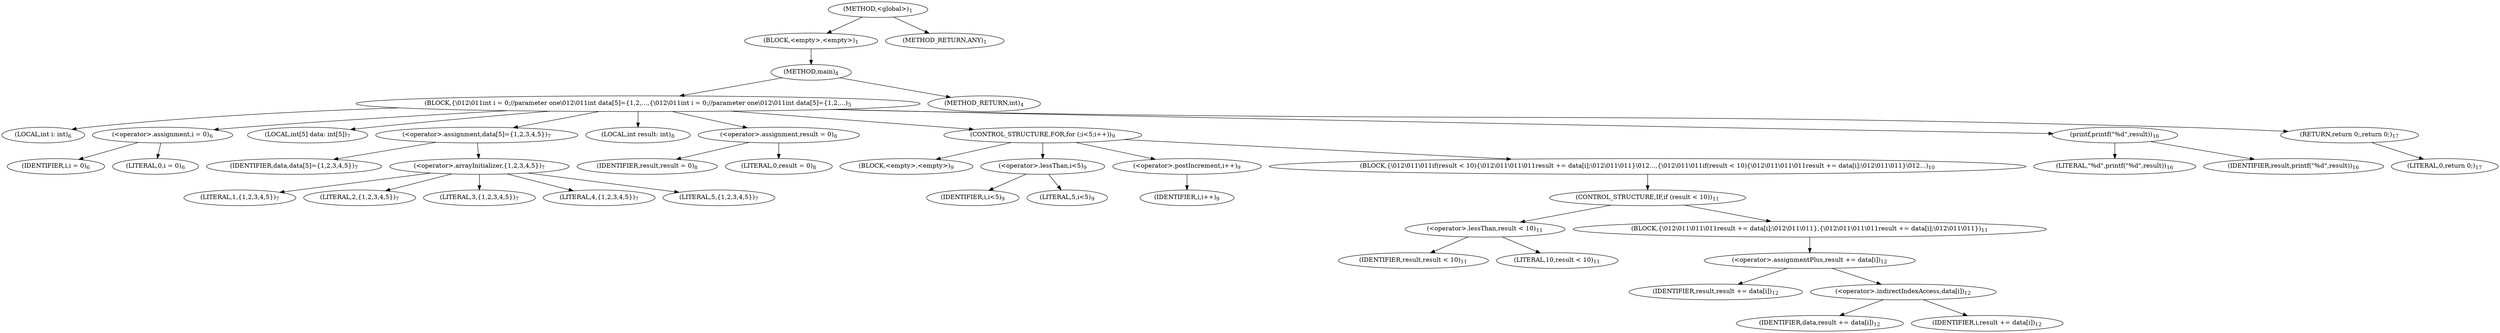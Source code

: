 digraph "&lt;global&gt;" {  
"7" [label = <(METHOD,&lt;global&gt;)<SUB>1</SUB>> ]
"8" [label = <(BLOCK,&lt;empty&gt;,&lt;empty&gt;)<SUB>1</SUB>> ]
"9" [label = <(METHOD,main)<SUB>4</SUB>> ]
"10" [label = <(BLOCK,{\012\011int i = 0;//parameter one\012\011int data[5]={1,2,...,{\012\011int i = 0;//parameter one\012\011int data[5]={1,2,...)<SUB>5</SUB>> ]
"11" [label = <(LOCAL,int i: int)<SUB>6</SUB>> ]
"12" [label = <(&lt;operator&gt;.assignment,i = 0)<SUB>6</SUB>> ]
"13" [label = <(IDENTIFIER,i,i = 0)<SUB>6</SUB>> ]
"14" [label = <(LITERAL,0,i = 0)<SUB>6</SUB>> ]
"15" [label = <(LOCAL,int[5] data: int[5])<SUB>7</SUB>> ]
"16" [label = <(&lt;operator&gt;.assignment,data[5]={1,2,3,4,5})<SUB>7</SUB>> ]
"17" [label = <(IDENTIFIER,data,data[5]={1,2,3,4,5})<SUB>7</SUB>> ]
"18" [label = <(&lt;operator&gt;.arrayInitializer,{1,2,3,4,5})<SUB>7</SUB>> ]
"19" [label = <(LITERAL,1,{1,2,3,4,5})<SUB>7</SUB>> ]
"20" [label = <(LITERAL,2,{1,2,3,4,5})<SUB>7</SUB>> ]
"21" [label = <(LITERAL,3,{1,2,3,4,5})<SUB>7</SUB>> ]
"22" [label = <(LITERAL,4,{1,2,3,4,5})<SUB>7</SUB>> ]
"23" [label = <(LITERAL,5,{1,2,3,4,5})<SUB>7</SUB>> ]
"24" [label = <(LOCAL,int result: int)<SUB>8</SUB>> ]
"25" [label = <(&lt;operator&gt;.assignment,result = 0)<SUB>8</SUB>> ]
"26" [label = <(IDENTIFIER,result,result = 0)<SUB>8</SUB>> ]
"27" [label = <(LITERAL,0,result = 0)<SUB>8</SUB>> ]
"28" [label = <(CONTROL_STRUCTURE,FOR,for (;i&lt;5;i++))<SUB>9</SUB>> ]
"29" [label = <(BLOCK,&lt;empty&gt;,&lt;empty&gt;)<SUB>9</SUB>> ]
"30" [label = <(&lt;operator&gt;.lessThan,i&lt;5)<SUB>9</SUB>> ]
"31" [label = <(IDENTIFIER,i,i&lt;5)<SUB>9</SUB>> ]
"32" [label = <(LITERAL,5,i&lt;5)<SUB>9</SUB>> ]
"33" [label = <(&lt;operator&gt;.postIncrement,i++)<SUB>9</SUB>> ]
"34" [label = <(IDENTIFIER,i,i++)<SUB>9</SUB>> ]
"35" [label = <(BLOCK,{\012\011\011if(result &lt; 10){\012\011\011\011result += data[i];\012\011\011}\012...,{\012\011\011if(result &lt; 10){\012\011\011\011result += data[i];\012\011\011}\012...)<SUB>10</SUB>> ]
"36" [label = <(CONTROL_STRUCTURE,IF,if (result &lt; 10))<SUB>11</SUB>> ]
"37" [label = <(&lt;operator&gt;.lessThan,result &lt; 10)<SUB>11</SUB>> ]
"38" [label = <(IDENTIFIER,result,result &lt; 10)<SUB>11</SUB>> ]
"39" [label = <(LITERAL,10,result &lt; 10)<SUB>11</SUB>> ]
"40" [label = <(BLOCK,{\012\011\011\011result += data[i];\012\011\011},{\012\011\011\011result += data[i];\012\011\011})<SUB>11</SUB>> ]
"41" [label = <(&lt;operator&gt;.assignmentPlus,result += data[i])<SUB>12</SUB>> ]
"42" [label = <(IDENTIFIER,result,result += data[i])<SUB>12</SUB>> ]
"43" [label = <(&lt;operator&gt;.indirectIndexAccess,data[i])<SUB>12</SUB>> ]
"44" [label = <(IDENTIFIER,data,result += data[i])<SUB>12</SUB>> ]
"45" [label = <(IDENTIFIER,i,result += data[i])<SUB>12</SUB>> ]
"46" [label = <(printf,printf(&quot;%d&quot;,result))<SUB>16</SUB>> ]
"47" [label = <(LITERAL,&quot;%d&quot;,printf(&quot;%d&quot;,result))<SUB>16</SUB>> ]
"48" [label = <(IDENTIFIER,result,printf(&quot;%d&quot;,result))<SUB>16</SUB>> ]
"49" [label = <(RETURN,return 0;,return 0;)<SUB>17</SUB>> ]
"50" [label = <(LITERAL,0,return 0;)<SUB>17</SUB>> ]
"51" [label = <(METHOD_RETURN,int)<SUB>4</SUB>> ]
"53" [label = <(METHOD_RETURN,ANY)<SUB>1</SUB>> ]
  "7" -> "8" 
  "7" -> "53" 
  "8" -> "9" 
  "9" -> "10" 
  "9" -> "51" 
  "10" -> "11" 
  "10" -> "12" 
  "10" -> "15" 
  "10" -> "16" 
  "10" -> "24" 
  "10" -> "25" 
  "10" -> "28" 
  "10" -> "46" 
  "10" -> "49" 
  "12" -> "13" 
  "12" -> "14" 
  "16" -> "17" 
  "16" -> "18" 
  "18" -> "19" 
  "18" -> "20" 
  "18" -> "21" 
  "18" -> "22" 
  "18" -> "23" 
  "25" -> "26" 
  "25" -> "27" 
  "28" -> "29" 
  "28" -> "30" 
  "28" -> "33" 
  "28" -> "35" 
  "30" -> "31" 
  "30" -> "32" 
  "33" -> "34" 
  "35" -> "36" 
  "36" -> "37" 
  "36" -> "40" 
  "37" -> "38" 
  "37" -> "39" 
  "40" -> "41" 
  "41" -> "42" 
  "41" -> "43" 
  "43" -> "44" 
  "43" -> "45" 
  "46" -> "47" 
  "46" -> "48" 
  "49" -> "50" 
}
